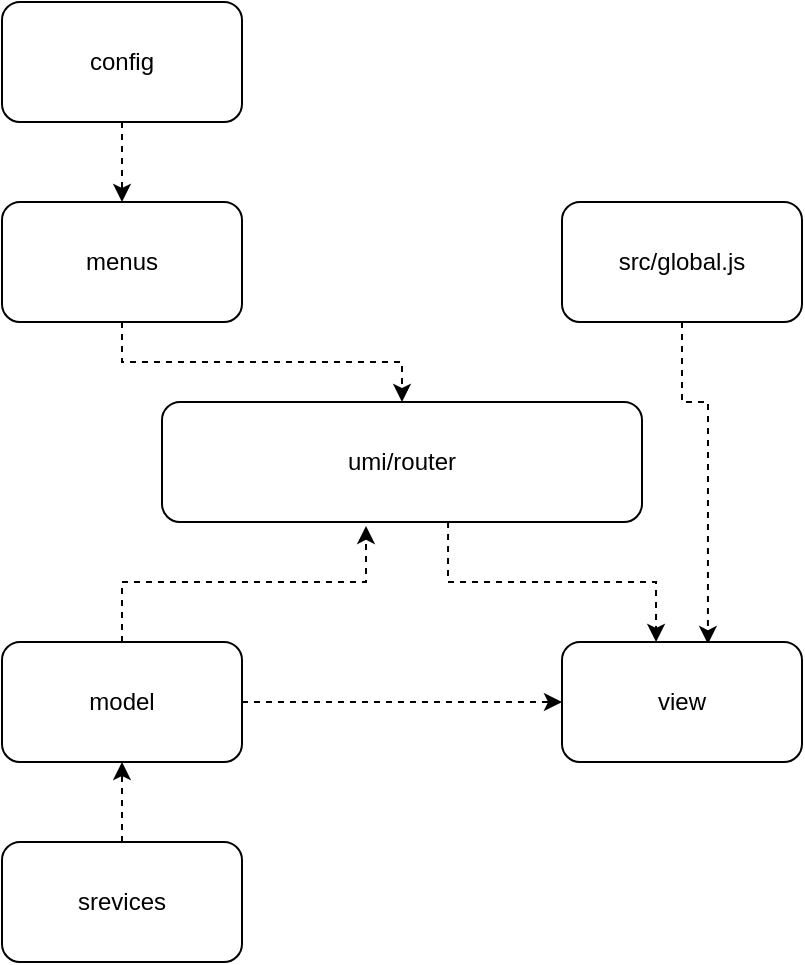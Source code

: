 <mxfile version="12.1.2" type="github" pages="2">
  <diagram id="jRGeHu75TPj7w8PrY1dh" name="framework">
    <mxGraphModel dx="946" dy="512" grid="1" gridSize="10" guides="1" tooltips="1" connect="1" arrows="1" fold="1" page="1" pageScale="1" pageWidth="827" pageHeight="1169" math="0" shadow="0">
      <root>
        <mxCell id="0"/>
        <mxCell id="1" parent="0"/>
        <mxCell id="sTRLa6D5gOjgLXHNHhVH-8" style="edgeStyle=orthogonalEdgeStyle;rounded=0;orthogonalLoop=1;jettySize=auto;html=1;exitX=0.5;exitY=1;exitDx=0;exitDy=0;entryX=0.5;entryY=0;entryDx=0;entryDy=0;dashed=1;" parent="1" source="sTRLa6D5gOjgLXHNHhVH-1" target="sTRLa6D5gOjgLXHNHhVH-2" edge="1">
          <mxGeometry relative="1" as="geometry"/>
        </mxCell>
        <mxCell id="sTRLa6D5gOjgLXHNHhVH-1" value="config" style="rounded=1;whiteSpace=wrap;html=1;" parent="1" vertex="1">
          <mxGeometry x="80" y="40" width="120" height="60" as="geometry"/>
        </mxCell>
        <mxCell id="sTRLa6D5gOjgLXHNHhVH-9" style="edgeStyle=orthogonalEdgeStyle;rounded=0;orthogonalLoop=1;jettySize=auto;html=1;exitX=0.5;exitY=1;exitDx=0;exitDy=0;dashed=1;" parent="1" source="sTRLa6D5gOjgLXHNHhVH-2" target="sTRLa6D5gOjgLXHNHhVH-4" edge="1">
          <mxGeometry relative="1" as="geometry"/>
        </mxCell>
        <mxCell id="sTRLa6D5gOjgLXHNHhVH-2" value="menus" style="rounded=1;whiteSpace=wrap;html=1;" parent="1" vertex="1">
          <mxGeometry x="80" y="140" width="120" height="60" as="geometry"/>
        </mxCell>
        <mxCell id="sTRLa6D5gOjgLXHNHhVH-13" style="edgeStyle=orthogonalEdgeStyle;rounded=0;orthogonalLoop=1;jettySize=auto;html=1;exitX=0.5;exitY=1;exitDx=0;exitDy=0;entryX=0.608;entryY=0.017;entryDx=0;entryDy=0;entryPerimeter=0;dashed=1;" parent="1" source="sTRLa6D5gOjgLXHNHhVH-3" target="sTRLa6D5gOjgLXHNHhVH-7" edge="1">
          <mxGeometry relative="1" as="geometry">
            <Array as="points">
              <mxPoint x="420" y="240"/>
              <mxPoint x="433" y="240"/>
            </Array>
          </mxGeometry>
        </mxCell>
        <mxCell id="sTRLa6D5gOjgLXHNHhVH-3" value="src/global.js" style="rounded=1;whiteSpace=wrap;html=1;" parent="1" vertex="1">
          <mxGeometry x="360" y="140" width="120" height="60" as="geometry"/>
        </mxCell>
        <mxCell id="sTRLa6D5gOjgLXHNHhVH-12" style="edgeStyle=orthogonalEdgeStyle;rounded=0;orthogonalLoop=1;jettySize=auto;html=1;exitX=0.596;exitY=1;exitDx=0;exitDy=0;dashed=1;exitPerimeter=0;entryX=0.392;entryY=0;entryDx=0;entryDy=0;entryPerimeter=0;" parent="1" source="sTRLa6D5gOjgLXHNHhVH-4" target="sTRLa6D5gOjgLXHNHhVH-7" edge="1">
          <mxGeometry relative="1" as="geometry">
            <mxPoint x="407" y="377" as="targetPoint"/>
          </mxGeometry>
        </mxCell>
        <mxCell id="sTRLa6D5gOjgLXHNHhVH-4" value="umi/router" style="rounded=1;whiteSpace=wrap;html=1;" parent="1" vertex="1">
          <mxGeometry x="160" y="240" width="240" height="60" as="geometry"/>
        </mxCell>
        <mxCell id="sTRLa6D5gOjgLXHNHhVH-10" style="edgeStyle=orthogonalEdgeStyle;rounded=0;orthogonalLoop=1;jettySize=auto;html=1;exitX=0.5;exitY=0;exitDx=0;exitDy=0;entryX=0.425;entryY=1.033;entryDx=0;entryDy=0;dashed=1;entryPerimeter=0;" parent="1" source="sTRLa6D5gOjgLXHNHhVH-5" target="sTRLa6D5gOjgLXHNHhVH-4" edge="1">
          <mxGeometry relative="1" as="geometry"/>
        </mxCell>
        <mxCell id="sTRLa6D5gOjgLXHNHhVH-15" style="edgeStyle=orthogonalEdgeStyle;rounded=0;orthogonalLoop=1;jettySize=auto;html=1;exitX=1;exitY=0.5;exitDx=0;exitDy=0;entryX=0;entryY=0.5;entryDx=0;entryDy=0;dashed=1;" parent="1" source="sTRLa6D5gOjgLXHNHhVH-5" target="sTRLa6D5gOjgLXHNHhVH-7" edge="1">
          <mxGeometry relative="1" as="geometry"/>
        </mxCell>
        <mxCell id="sTRLa6D5gOjgLXHNHhVH-5" value="model" style="rounded=1;whiteSpace=wrap;html=1;" parent="1" vertex="1">
          <mxGeometry x="80" y="360" width="120" height="60" as="geometry"/>
        </mxCell>
        <mxCell id="sTRLa6D5gOjgLXHNHhVH-14" style="edgeStyle=orthogonalEdgeStyle;rounded=0;orthogonalLoop=1;jettySize=auto;html=1;exitX=0.5;exitY=0;exitDx=0;exitDy=0;entryX=0.5;entryY=1;entryDx=0;entryDy=0;dashed=1;" parent="1" source="sTRLa6D5gOjgLXHNHhVH-6" target="sTRLa6D5gOjgLXHNHhVH-5" edge="1">
          <mxGeometry relative="1" as="geometry"/>
        </mxCell>
        <mxCell id="sTRLa6D5gOjgLXHNHhVH-6" value="srevices" style="rounded=1;whiteSpace=wrap;html=1;" parent="1" vertex="1">
          <mxGeometry x="80" y="460" width="120" height="60" as="geometry"/>
        </mxCell>
        <mxCell id="sTRLa6D5gOjgLXHNHhVH-7" value="view" style="rounded=1;whiteSpace=wrap;html=1;" parent="1" vertex="1">
          <mxGeometry x="360" y="360" width="120" height="60" as="geometry"/>
        </mxCell>
      </root>
    </mxGraphModel>
  </diagram>
  <diagram id="DOfs1RbEr1eIRsNJLF8s" name="Framework">
    <mxGraphModel dx="946" dy="512" grid="1" gridSize="10" guides="1" tooltips="1" connect="1" arrows="1" fold="1" page="1" pageScale="1" pageWidth="827" pageHeight="1169" math="0" shadow="0">
      <root>
        <mxCell id="_Zbq2pnPf6p5HPqJM3Zi-0"/>
        <mxCell id="_Zbq2pnPf6p5HPqJM3Zi-1" parent="_Zbq2pnPf6p5HPqJM3Zi-0"/>
        <mxCell id="0QoRFz4qsCfy_ck6M_n6-0" style="edgeStyle=orthogonalEdgeStyle;rounded=0;orthogonalLoop=1;jettySize=auto;html=1;exitX=0.5;exitY=1;exitDx=0;exitDy=0;entryX=0.5;entryY=0;entryDx=0;entryDy=0;dashed=1;" edge="1" parent="_Zbq2pnPf6p5HPqJM3Zi-1" source="0QoRFz4qsCfy_ck6M_n6-2" target="0QoRFz4qsCfy_ck6M_n6-4">
          <mxGeometry relative="1" as="geometry"/>
        </mxCell>
        <mxCell id="0QoRFz4qsCfy_ck6M_n6-1" style="edgeStyle=orthogonalEdgeStyle;rounded=0;orthogonalLoop=1;jettySize=auto;html=1;exitX=1;exitY=0.5;exitDx=0;exitDy=0;dashed=1;" edge="1" parent="_Zbq2pnPf6p5HPqJM3Zi-1" source="0QoRFz4qsCfy_ck6M_n6-2" target="0QoRFz4qsCfy_ck6M_n6-16">
          <mxGeometry relative="1" as="geometry"/>
        </mxCell>
        <mxCell id="0QoRFz4qsCfy_ck6M_n6-2" value="config" style="rounded=1;whiteSpace=wrap;html=1;" vertex="1" parent="_Zbq2pnPf6p5HPqJM3Zi-1">
          <mxGeometry x="100" y="60" width="120" height="60" as="geometry"/>
        </mxCell>
        <mxCell id="0QoRFz4qsCfy_ck6M_n6-3" style="edgeStyle=orthogonalEdgeStyle;rounded=0;orthogonalLoop=1;jettySize=auto;html=1;exitX=0.5;exitY=1;exitDx=0;exitDy=0;dashed=1;" edge="1" parent="_Zbq2pnPf6p5HPqJM3Zi-1" source="0QoRFz4qsCfy_ck6M_n6-4" target="0QoRFz4qsCfy_ck6M_n6-8">
          <mxGeometry relative="1" as="geometry"/>
        </mxCell>
        <mxCell id="0QoRFz4qsCfy_ck6M_n6-4" value="menus" style="rounded=1;whiteSpace=wrap;html=1;" vertex="1" parent="_Zbq2pnPf6p5HPqJM3Zi-1">
          <mxGeometry x="100" y="160" width="120" height="60" as="geometry"/>
        </mxCell>
        <mxCell id="0QoRFz4qsCfy_ck6M_n6-5" style="edgeStyle=orthogonalEdgeStyle;rounded=0;orthogonalLoop=1;jettySize=auto;html=1;exitX=0.5;exitY=1;exitDx=0;exitDy=0;entryX=0.608;entryY=0.017;entryDx=0;entryDy=0;entryPerimeter=0;dashed=1;" edge="1" parent="_Zbq2pnPf6p5HPqJM3Zi-1" source="0QoRFz4qsCfy_ck6M_n6-6" target="0QoRFz4qsCfy_ck6M_n6-14">
          <mxGeometry relative="1" as="geometry">
            <Array as="points">
              <mxPoint x="440" y="260"/>
              <mxPoint x="453" y="260"/>
            </Array>
          </mxGeometry>
        </mxCell>
        <mxCell id="0QoRFz4qsCfy_ck6M_n6-6" value="src/global.js" style="rounded=1;whiteSpace=wrap;html=1;" vertex="1" parent="_Zbq2pnPf6p5HPqJM3Zi-1">
          <mxGeometry x="380" y="160" width="120" height="60" as="geometry"/>
        </mxCell>
        <mxCell id="0QoRFz4qsCfy_ck6M_n6-7" style="edgeStyle=orthogonalEdgeStyle;rounded=0;orthogonalLoop=1;jettySize=auto;html=1;exitX=0.596;exitY=1;exitDx=0;exitDy=0;dashed=1;exitPerimeter=0;entryX=0.392;entryY=0;entryDx=0;entryDy=0;entryPerimeter=0;" edge="1" parent="_Zbq2pnPf6p5HPqJM3Zi-1" source="0QoRFz4qsCfy_ck6M_n6-8" target="0QoRFz4qsCfy_ck6M_n6-14">
          <mxGeometry relative="1" as="geometry">
            <mxPoint x="427" y="397" as="targetPoint"/>
          </mxGeometry>
        </mxCell>
        <mxCell id="0QoRFz4qsCfy_ck6M_n6-8" value="umi/router" style="rounded=1;whiteSpace=wrap;html=1;" vertex="1" parent="_Zbq2pnPf6p5HPqJM3Zi-1">
          <mxGeometry x="180" y="260" width="240" height="60" as="geometry"/>
        </mxCell>
        <mxCell id="0QoRFz4qsCfy_ck6M_n6-9" style="edgeStyle=orthogonalEdgeStyle;rounded=0;orthogonalLoop=1;jettySize=auto;html=1;exitX=0.5;exitY=0;exitDx=0;exitDy=0;entryX=0.425;entryY=1.033;entryDx=0;entryDy=0;dashed=1;entryPerimeter=0;" edge="1" parent="_Zbq2pnPf6p5HPqJM3Zi-1" source="0QoRFz4qsCfy_ck6M_n6-11" target="0QoRFz4qsCfy_ck6M_n6-8">
          <mxGeometry relative="1" as="geometry"/>
        </mxCell>
        <mxCell id="0QoRFz4qsCfy_ck6M_n6-10" style="edgeStyle=orthogonalEdgeStyle;rounded=0;orthogonalLoop=1;jettySize=auto;html=1;exitX=1;exitY=0.5;exitDx=0;exitDy=0;entryX=0;entryY=0.5;entryDx=0;entryDy=0;dashed=1;" edge="1" parent="_Zbq2pnPf6p5HPqJM3Zi-1" source="0QoRFz4qsCfy_ck6M_n6-11" target="0QoRFz4qsCfy_ck6M_n6-14">
          <mxGeometry relative="1" as="geometry"/>
        </mxCell>
        <mxCell id="0QoRFz4qsCfy_ck6M_n6-11" value="model" style="rounded=1;whiteSpace=wrap;html=1;" vertex="1" parent="_Zbq2pnPf6p5HPqJM3Zi-1">
          <mxGeometry x="100" y="380" width="120" height="60" as="geometry"/>
        </mxCell>
        <mxCell id="0QoRFz4qsCfy_ck6M_n6-12" style="edgeStyle=orthogonalEdgeStyle;rounded=0;orthogonalLoop=1;jettySize=auto;html=1;exitX=0.5;exitY=0;exitDx=0;exitDy=0;entryX=0.5;entryY=1;entryDx=0;entryDy=0;dashed=1;" edge="1" parent="_Zbq2pnPf6p5HPqJM3Zi-1" source="0QoRFz4qsCfy_ck6M_n6-13" target="0QoRFz4qsCfy_ck6M_n6-11">
          <mxGeometry relative="1" as="geometry"/>
        </mxCell>
        <mxCell id="0QoRFz4qsCfy_ck6M_n6-13" value="utils(.request)" style="rounded=1;whiteSpace=wrap;html=1;" vertex="1" parent="_Zbq2pnPf6p5HPqJM3Zi-1">
          <mxGeometry x="100" y="480" width="120" height="60" as="geometry"/>
        </mxCell>
        <mxCell id="EK3DefOJwBNyQgezXbU1-2" style="edgeStyle=orthogonalEdgeStyle;rounded=0;orthogonalLoop=1;jettySize=auto;html=1;exitX=0.5;exitY=1;exitDx=0;exitDy=0;entryX=0.5;entryY=0;entryDx=0;entryDy=0;dashed=1;" edge="1" parent="_Zbq2pnPf6p5HPqJM3Zi-1" source="0QoRFz4qsCfy_ck6M_n6-14" target="0QoRFz4qsCfy_ck6M_n6-18">
          <mxGeometry relative="1" as="geometry"/>
        </mxCell>
        <mxCell id="EK3DefOJwBNyQgezXbU1-5" value="request" style="edgeStyle=orthogonalEdgeStyle;rounded=0;orthogonalLoop=1;jettySize=auto;html=1;entryX=-0.017;entryY=0.383;entryDx=0;entryDy=0;dashed=1;entryPerimeter=0;" edge="1" parent="_Zbq2pnPf6p5HPqJM3Zi-1" target="EK3DefOJwBNyQgezXbU1-1">
          <mxGeometry relative="1" as="geometry">
            <mxPoint x="504" y="403" as="sourcePoint"/>
          </mxGeometry>
        </mxCell>
        <mxCell id="0QoRFz4qsCfy_ck6M_n6-14" value="view" style="rounded=1;whiteSpace=wrap;html=1;" vertex="1" parent="_Zbq2pnPf6p5HPqJM3Zi-1">
          <mxGeometry x="380" y="380" width="120" height="60" as="geometry"/>
        </mxCell>
        <mxCell id="0QoRFz4qsCfy_ck6M_n6-15" style="edgeStyle=orthogonalEdgeStyle;rounded=0;orthogonalLoop=1;jettySize=auto;html=1;exitX=0.5;exitY=1;exitDx=0;exitDy=0;dashed=1;" edge="1" parent="_Zbq2pnPf6p5HPqJM3Zi-1" source="0QoRFz4qsCfy_ck6M_n6-16">
          <mxGeometry relative="1" as="geometry">
            <mxPoint x="480" y="380" as="targetPoint"/>
          </mxGeometry>
        </mxCell>
        <mxCell id="0QoRFz4qsCfy_ck6M_n6-16" value="locale" style="rounded=1;whiteSpace=wrap;html=1;" vertex="1" parent="_Zbq2pnPf6p5HPqJM3Zi-1">
          <mxGeometry x="580" y="160" width="120" height="60" as="geometry"/>
        </mxCell>
        <mxCell id="EK3DefOJwBNyQgezXbU1-0" value="request" style="edgeStyle=orthogonalEdgeStyle;rounded=0;orthogonalLoop=1;jettySize=auto;html=1;exitX=0;exitY=0.5;exitDx=0;exitDy=0;entryX=1;entryY=0.5;entryDx=0;entryDy=0;dashed=1;" edge="1" parent="_Zbq2pnPf6p5HPqJM3Zi-1" source="0QoRFz4qsCfy_ck6M_n6-18" target="0QoRFz4qsCfy_ck6M_n6-13">
          <mxGeometry relative="1" as="geometry"/>
        </mxCell>
        <mxCell id="0QoRFz4qsCfy_ck6M_n6-18" value="services" style="rounded=1;whiteSpace=wrap;html=1;" vertex="1" parent="_Zbq2pnPf6p5HPqJM3Zi-1">
          <mxGeometry x="380" y="480" width="120" height="60" as="geometry"/>
        </mxCell>
        <mxCell id="EK3DefOJwBNyQgezXbU1-4" value="response" style="edgeStyle=orthogonalEdgeStyle;rounded=0;orthogonalLoop=1;jettySize=auto;html=1;exitX=0;exitY=0.65;exitDx=0;exitDy=0;entryX=1.025;entryY=0.65;entryDx=0;entryDy=0;dashed=1;exitPerimeter=0;entryPerimeter=0;" edge="1" parent="_Zbq2pnPf6p5HPqJM3Zi-1" source="EK3DefOJwBNyQgezXbU1-1" target="0QoRFz4qsCfy_ck6M_n6-14">
          <mxGeometry relative="1" as="geometry"/>
        </mxCell>
        <mxCell id="EK3DefOJwBNyQgezXbU1-1" value="Backstage" style="rounded=1;whiteSpace=wrap;html=1;" vertex="1" parent="_Zbq2pnPf6p5HPqJM3Zi-1">
          <mxGeometry x="580" y="380" width="120" height="60" as="geometry"/>
        </mxCell>
      </root>
    </mxGraphModel>
  </diagram>
</mxfile>
